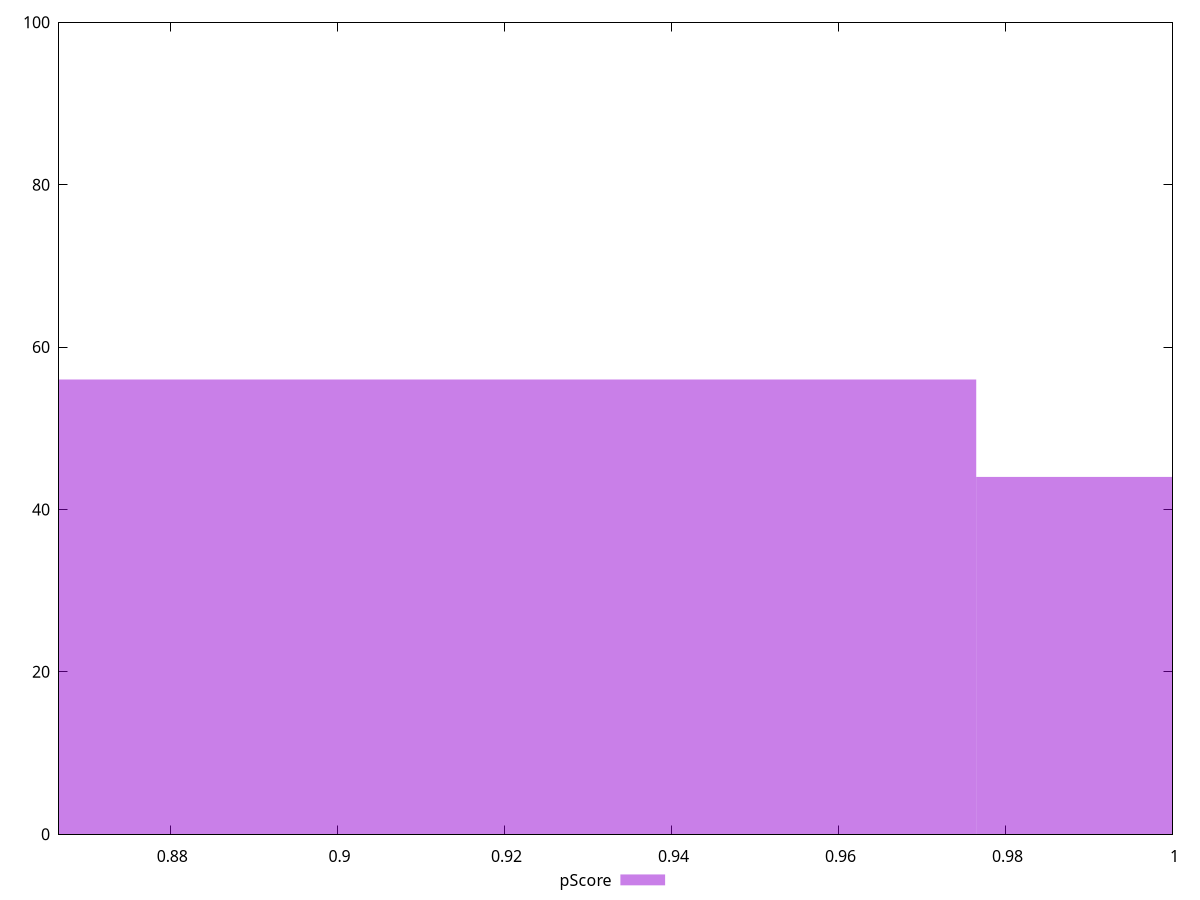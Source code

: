 reset

$pScore <<EOF
0.9013834510307488 56
1.0516140262025404 44
EOF

set key outside below
set boxwidth 0.15023057517179148
set xrange [0.8666666666666667:1]
set yrange [0:100]
set trange [0:100]
set style fill transparent solid 0.5 noborder
set terminal svg size 640, 490 enhanced background rgb 'white'
set output "report_00013_2021-02-09T12-04-24.940Z/unminified-javascript/samples/pages+cached+noadtech+nomedia+nocss/pScore/histogram.svg"

plot $pScore title "pScore" with boxes

reset
